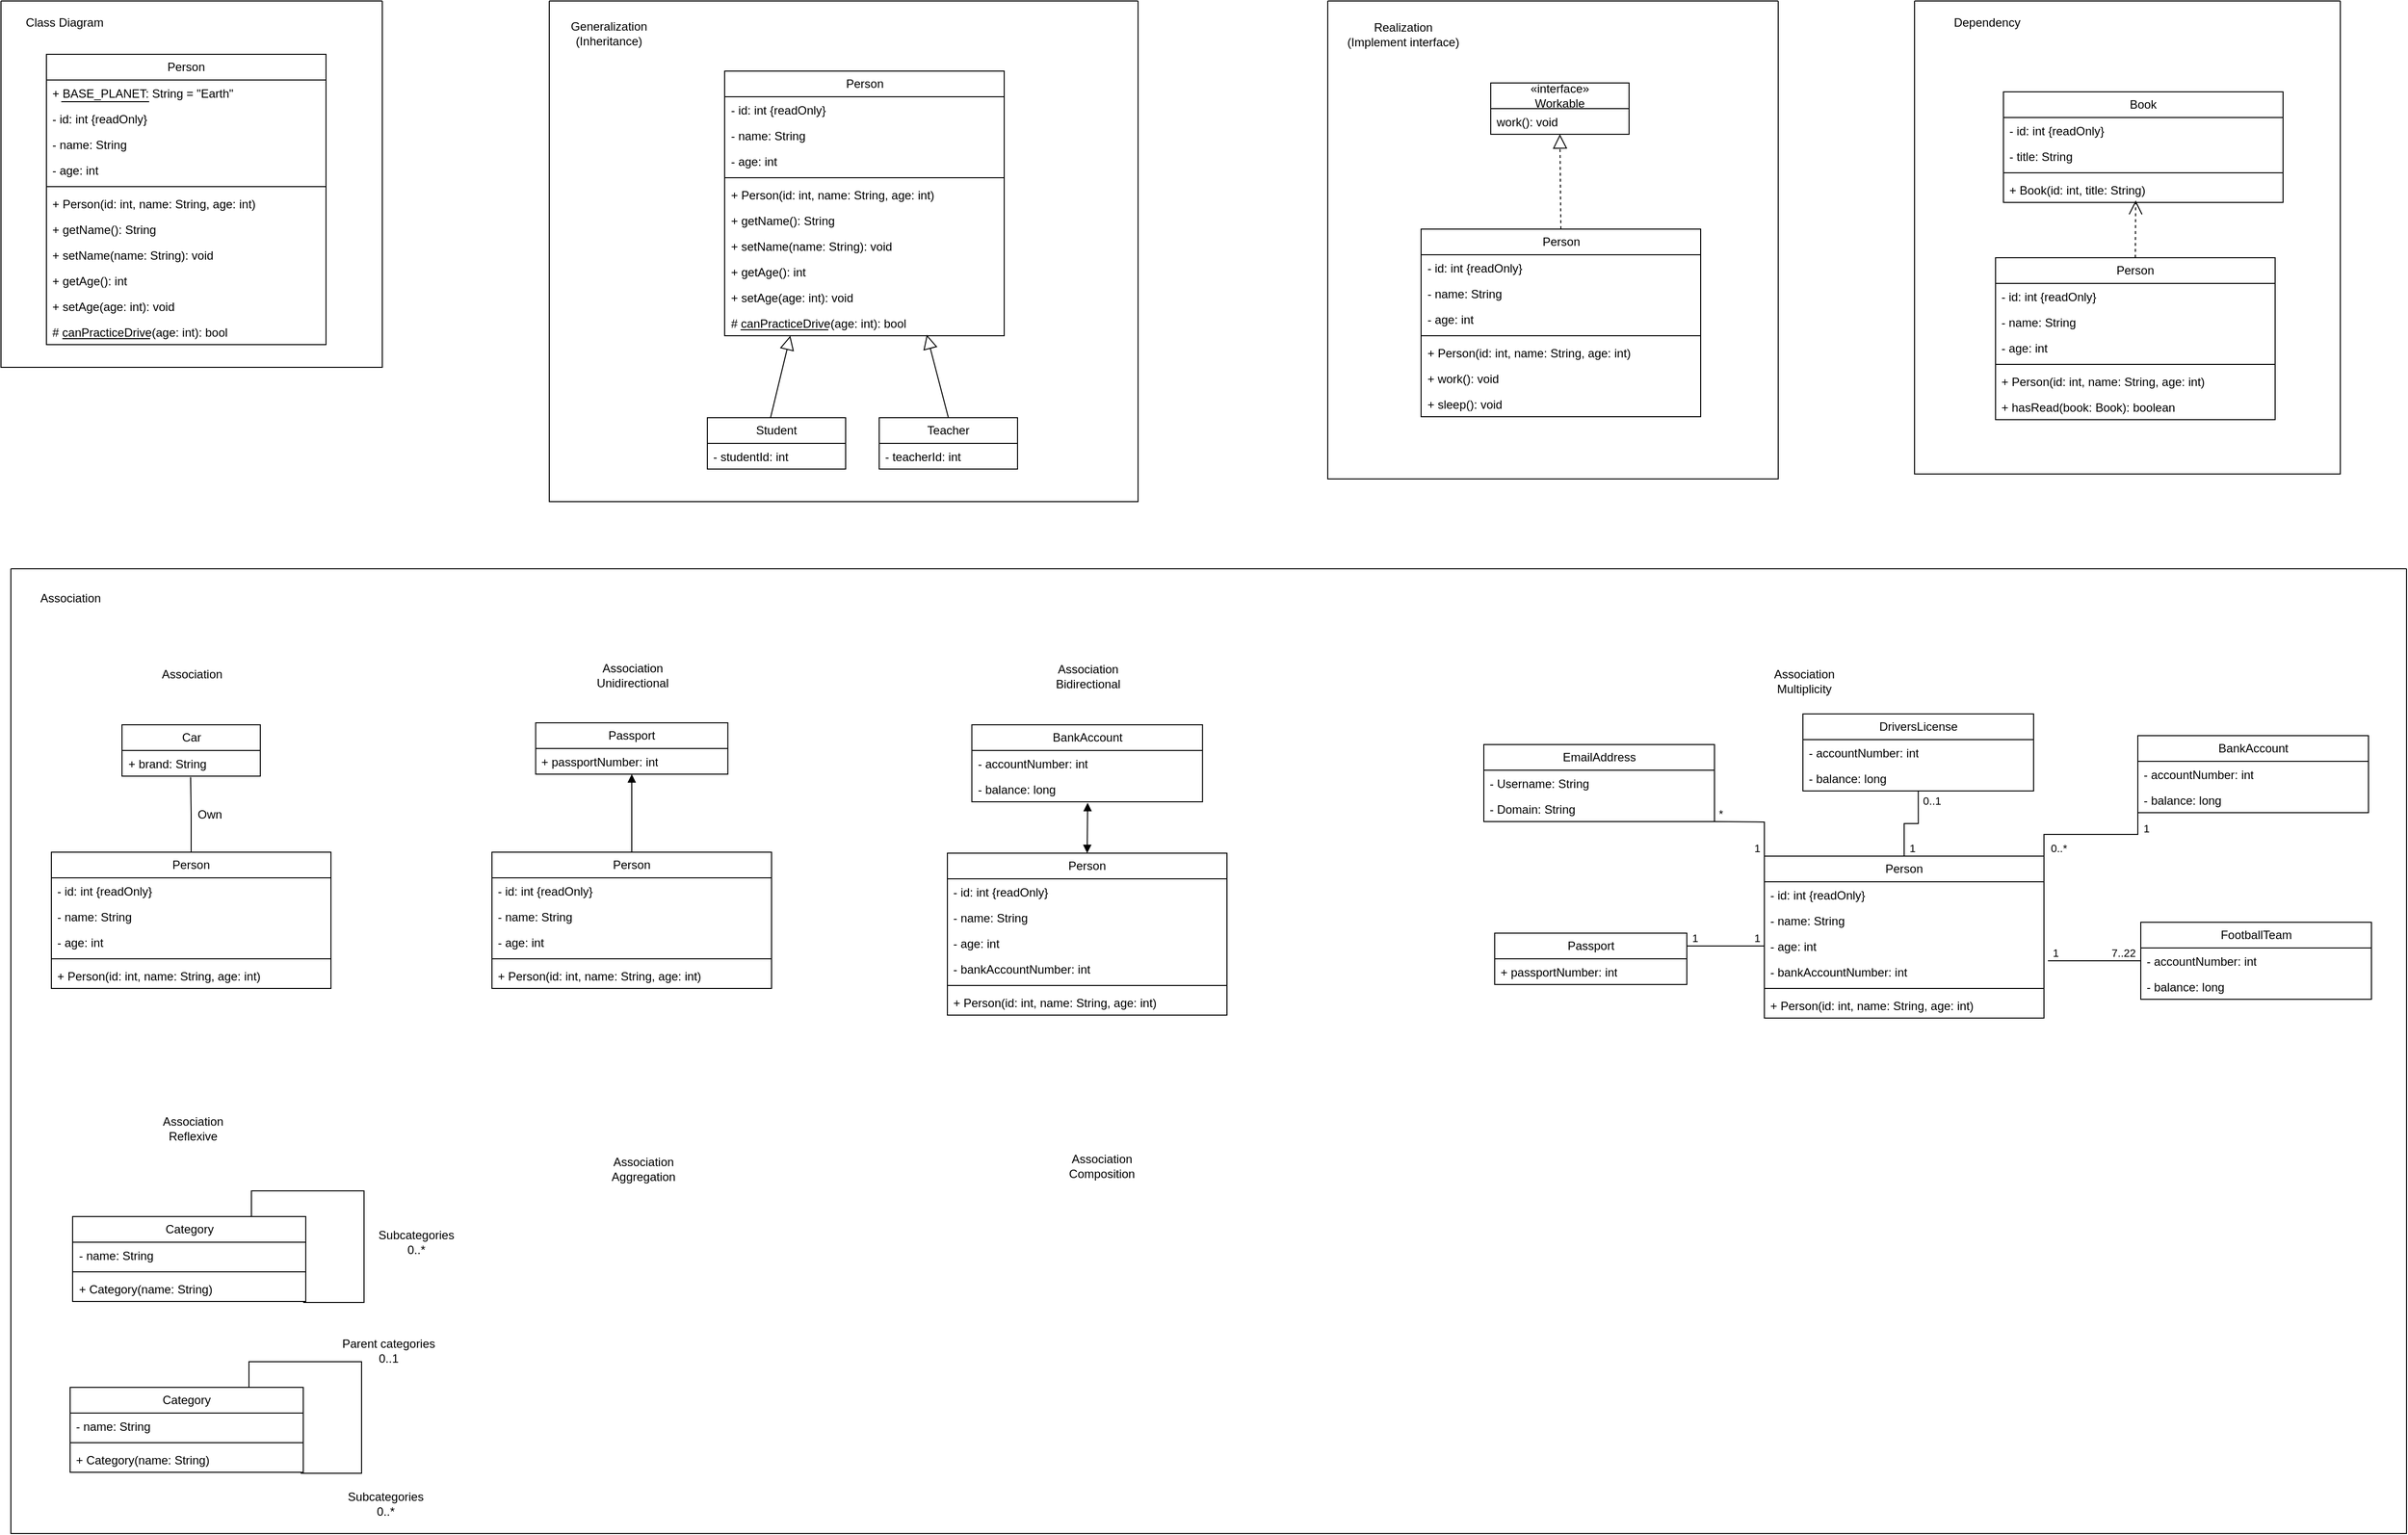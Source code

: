 <mxfile version="24.7.14">
  <diagram name="Page-1" id="etVlhiiT5bMe6d0pypbC">
    <mxGraphModel dx="2284" dy="759" grid="0" gridSize="10" guides="1" tooltips="1" connect="1" arrows="1" fold="1" page="1" pageScale="1" pageWidth="850" pageHeight="1100" background="none" math="0" shadow="0">
      <root>
        <mxCell id="0" />
        <mxCell id="1" parent="0" />
        <mxCell id="fOX6goUL02FyGiLr_u4U-35" value="Person" style="swimlane;fontStyle=0;childLayout=stackLayout;horizontal=1;startSize=26;fillColor=none;horizontalStack=0;resizeParent=1;resizeParentMax=0;resizeLast=0;collapsible=1;marginBottom=0;whiteSpace=wrap;html=1;" parent="1" vertex="1">
          <mxGeometry x="-768" y="102" width="283" height="294" as="geometry" />
        </mxCell>
        <mxCell id="fOX6goUL02FyGiLr_u4U-71" value="+ BASE_PLANET: String = &quot;Earth&quot;" style="text;strokeColor=none;fillColor=none;align=left;verticalAlign=top;spacingLeft=4;spacingRight=4;overflow=hidden;rotatable=0;points=[[0,0.5],[1,0.5]];portConstraint=eastwest;whiteSpace=wrap;html=1;" parent="fOX6goUL02FyGiLr_u4U-35" vertex="1">
          <mxGeometry y="26" width="283" height="26" as="geometry" />
        </mxCell>
        <mxCell id="fOX6goUL02FyGiLr_u4U-47" value="- id: int {readOnly}" style="text;strokeColor=none;fillColor=none;align=left;verticalAlign=top;spacingLeft=4;spacingRight=4;overflow=hidden;rotatable=0;points=[[0,0.5],[1,0.5]];portConstraint=eastwest;whiteSpace=wrap;html=1;" parent="fOX6goUL02FyGiLr_u4U-35" vertex="1">
          <mxGeometry y="52" width="283" height="26" as="geometry" />
        </mxCell>
        <mxCell id="fOX6goUL02FyGiLr_u4U-36" value="- name: String" style="text;strokeColor=none;fillColor=none;align=left;verticalAlign=top;spacingLeft=4;spacingRight=4;overflow=hidden;rotatable=0;points=[[0,0.5],[1,0.5]];portConstraint=eastwest;whiteSpace=wrap;html=1;" parent="fOX6goUL02FyGiLr_u4U-35" vertex="1">
          <mxGeometry y="78" width="283" height="26" as="geometry" />
        </mxCell>
        <mxCell id="fOX6goUL02FyGiLr_u4U-37" value="- age: int" style="text;strokeColor=none;fillColor=none;align=left;verticalAlign=top;spacingLeft=4;spacingRight=4;overflow=hidden;rotatable=0;points=[[0,0.5],[1,0.5]];portConstraint=eastwest;whiteSpace=wrap;html=1;" parent="fOX6goUL02FyGiLr_u4U-35" vertex="1">
          <mxGeometry y="104" width="283" height="26" as="geometry" />
        </mxCell>
        <mxCell id="fOX6goUL02FyGiLr_u4U-39" value="" style="line;strokeWidth=1;fillColor=none;align=left;verticalAlign=middle;spacingTop=-1;spacingLeft=3;spacingRight=3;rotatable=0;labelPosition=right;points=[];portConstraint=eastwest;strokeColor=inherit;" parent="fOX6goUL02FyGiLr_u4U-35" vertex="1">
          <mxGeometry y="130" width="283" height="8" as="geometry" />
        </mxCell>
        <mxCell id="fOX6goUL02FyGiLr_u4U-38" value="+ Person(id: int, name: String, age: int)" style="text;strokeColor=none;fillColor=none;align=left;verticalAlign=top;spacingLeft=4;spacingRight=4;overflow=hidden;rotatable=0;points=[[0,0.5],[1,0.5]];portConstraint=eastwest;whiteSpace=wrap;html=1;" parent="fOX6goUL02FyGiLr_u4U-35" vertex="1">
          <mxGeometry y="138" width="283" height="26" as="geometry" />
        </mxCell>
        <mxCell id="fOX6goUL02FyGiLr_u4U-40" value="&lt;div&gt;+ getName(): String&lt;br&gt;&lt;/div&gt;" style="text;strokeColor=none;fillColor=none;align=left;verticalAlign=top;spacingLeft=4;spacingRight=4;overflow=hidden;rotatable=0;points=[[0,0.5],[1,0.5]];portConstraint=eastwest;whiteSpace=wrap;html=1;" parent="fOX6goUL02FyGiLr_u4U-35" vertex="1">
          <mxGeometry y="164" width="283" height="26" as="geometry" />
        </mxCell>
        <mxCell id="fOX6goUL02FyGiLr_u4U-41" value="+ setName(name: String): void" style="text;strokeColor=none;fillColor=none;align=left;verticalAlign=top;spacingLeft=4;spacingRight=4;overflow=hidden;rotatable=0;points=[[0,0.5],[1,0.5]];portConstraint=eastwest;whiteSpace=wrap;html=1;" parent="fOX6goUL02FyGiLr_u4U-35" vertex="1">
          <mxGeometry y="190" width="283" height="26" as="geometry" />
        </mxCell>
        <mxCell id="fOX6goUL02FyGiLr_u4U-42" value="+ getAge(): int" style="text;strokeColor=none;fillColor=none;align=left;verticalAlign=top;spacingLeft=4;spacingRight=4;overflow=hidden;rotatable=0;points=[[0,0.5],[1,0.5]];portConstraint=eastwest;whiteSpace=wrap;html=1;" parent="fOX6goUL02FyGiLr_u4U-35" vertex="1">
          <mxGeometry y="216" width="283" height="26" as="geometry" />
        </mxCell>
        <mxCell id="fOX6goUL02FyGiLr_u4U-43" value="+ setAge(age: int): void" style="text;strokeColor=none;fillColor=none;align=left;verticalAlign=top;spacingLeft=4;spacingRight=4;overflow=hidden;rotatable=0;points=[[0,0.5],[1,0.5]];portConstraint=eastwest;whiteSpace=wrap;html=1;" parent="fOX6goUL02FyGiLr_u4U-35" vertex="1">
          <mxGeometry y="242" width="283" height="26" as="geometry" />
        </mxCell>
        <mxCell id="fOX6goUL02FyGiLr_u4U-44" value="# &lt;span&gt;canPracticeDrive&lt;/span&gt;(age: int): bool" style="text;strokeColor=none;fillColor=none;align=left;verticalAlign=top;spacingLeft=4;spacingRight=4;overflow=hidden;rotatable=0;points=[[0,0.5],[1,0.5]];portConstraint=eastwest;whiteSpace=wrap;html=1;fontStyle=0" parent="fOX6goUL02FyGiLr_u4U-35" vertex="1">
          <mxGeometry y="268" width="283" height="26" as="geometry" />
        </mxCell>
        <mxCell id="fOX6goUL02FyGiLr_u4U-45" value="" style="endArrow=none;html=1;rounded=0;exitX=0.057;exitY=0.769;exitDx=0;exitDy=0;exitPerimeter=0;" parent="fOX6goUL02FyGiLr_u4U-35" source="fOX6goUL02FyGiLr_u4U-44" edge="1">
          <mxGeometry width="50" height="50" relative="1" as="geometry">
            <mxPoint x="48" y="286" as="sourcePoint" />
            <mxPoint x="105" y="288" as="targetPoint" />
          </mxGeometry>
        </mxCell>
        <mxCell id="fOX6goUL02FyGiLr_u4U-48" value="" style="swimlane;startSize=0;" parent="1" vertex="1">
          <mxGeometry x="-814" y="48" width="386" height="371" as="geometry" />
        </mxCell>
        <mxCell id="fOX6goUL02FyGiLr_u4U-72" value="" style="endArrow=none;html=1;rounded=0;exitX=0.057;exitY=0.769;exitDx=0;exitDy=0;exitPerimeter=0;" parent="fOX6goUL02FyGiLr_u4U-48" edge="1">
          <mxGeometry width="50" height="50" relative="1" as="geometry">
            <mxPoint x="61" y="102" as="sourcePoint" />
            <mxPoint x="150" y="102" as="targetPoint" />
          </mxGeometry>
        </mxCell>
        <mxCell id="fOX6goUL02FyGiLr_u4U-46" value="Class Diagram" style="text;html=1;align=center;verticalAlign=middle;resizable=0;points=[];autosize=1;strokeColor=none;fillColor=none;" parent="fOX6goUL02FyGiLr_u4U-48" vertex="1">
          <mxGeometry x="15" y="9" width="97" height="26" as="geometry" />
        </mxCell>
        <mxCell id="fOX6goUL02FyGiLr_u4U-52" value="" style="endArrow=block;endFill=0;endSize=12;html=1;rounded=0;exitX=0.457;exitY=0;exitDx=0;exitDy=0;exitPerimeter=0;entryX=0.221;entryY=0.962;entryDx=0;entryDy=0;entryPerimeter=0;" parent="1" source="fOX6goUL02FyGiLr_u4U-18" edge="1">
          <mxGeometry width="160" relative="1" as="geometry">
            <mxPoint x="-131" y="424" as="sourcePoint" />
            <mxPoint x="-14.993" y="387.012" as="targetPoint" />
          </mxGeometry>
        </mxCell>
        <mxCell id="fOX6goUL02FyGiLr_u4U-55" value="" style="swimlane;startSize=0;" parent="1" vertex="1">
          <mxGeometry x="-259" y="48" width="596" height="507" as="geometry" />
        </mxCell>
        <mxCell id="fOX6goUL02FyGiLr_u4U-58" value="Person" style="swimlane;fontStyle=0;childLayout=stackLayout;horizontal=1;startSize=26;fillColor=none;horizontalStack=0;resizeParent=1;resizeParentMax=0;resizeLast=0;collapsible=1;marginBottom=0;whiteSpace=wrap;html=1;" parent="fOX6goUL02FyGiLr_u4U-55" vertex="1">
          <mxGeometry x="177.5" y="71" width="283" height="268" as="geometry" />
        </mxCell>
        <mxCell id="fOX6goUL02FyGiLr_u4U-59" value="- id: int {readOnly}" style="text;strokeColor=none;fillColor=none;align=left;verticalAlign=top;spacingLeft=4;spacingRight=4;overflow=hidden;rotatable=0;points=[[0,0.5],[1,0.5]];portConstraint=eastwest;whiteSpace=wrap;html=1;" parent="fOX6goUL02FyGiLr_u4U-58" vertex="1">
          <mxGeometry y="26" width="283" height="26" as="geometry" />
        </mxCell>
        <mxCell id="fOX6goUL02FyGiLr_u4U-60" value="- name: String" style="text;strokeColor=none;fillColor=none;align=left;verticalAlign=top;spacingLeft=4;spacingRight=4;overflow=hidden;rotatable=0;points=[[0,0.5],[1,0.5]];portConstraint=eastwest;whiteSpace=wrap;html=1;" parent="fOX6goUL02FyGiLr_u4U-58" vertex="1">
          <mxGeometry y="52" width="283" height="26" as="geometry" />
        </mxCell>
        <mxCell id="fOX6goUL02FyGiLr_u4U-61" value="- age: int" style="text;strokeColor=none;fillColor=none;align=left;verticalAlign=top;spacingLeft=4;spacingRight=4;overflow=hidden;rotatable=0;points=[[0,0.5],[1,0.5]];portConstraint=eastwest;whiteSpace=wrap;html=1;" parent="fOX6goUL02FyGiLr_u4U-58" vertex="1">
          <mxGeometry y="78" width="283" height="26" as="geometry" />
        </mxCell>
        <mxCell id="fOX6goUL02FyGiLr_u4U-62" value="" style="line;strokeWidth=1;fillColor=none;align=left;verticalAlign=middle;spacingTop=-1;spacingLeft=3;spacingRight=3;rotatable=0;labelPosition=right;points=[];portConstraint=eastwest;strokeColor=inherit;" parent="fOX6goUL02FyGiLr_u4U-58" vertex="1">
          <mxGeometry y="104" width="283" height="8" as="geometry" />
        </mxCell>
        <mxCell id="fOX6goUL02FyGiLr_u4U-63" value="+ Person(id: int, name: String, age: int)" style="text;strokeColor=none;fillColor=none;align=left;verticalAlign=top;spacingLeft=4;spacingRight=4;overflow=hidden;rotatable=0;points=[[0,0.5],[1,0.5]];portConstraint=eastwest;whiteSpace=wrap;html=1;" parent="fOX6goUL02FyGiLr_u4U-58" vertex="1">
          <mxGeometry y="112" width="283" height="26" as="geometry" />
        </mxCell>
        <mxCell id="fOX6goUL02FyGiLr_u4U-64" value="&lt;div&gt;+ getName(): String&lt;br&gt;&lt;/div&gt;" style="text;strokeColor=none;fillColor=none;align=left;verticalAlign=top;spacingLeft=4;spacingRight=4;overflow=hidden;rotatable=0;points=[[0,0.5],[1,0.5]];portConstraint=eastwest;whiteSpace=wrap;html=1;" parent="fOX6goUL02FyGiLr_u4U-58" vertex="1">
          <mxGeometry y="138" width="283" height="26" as="geometry" />
        </mxCell>
        <mxCell id="fOX6goUL02FyGiLr_u4U-65" value="+ setName(name: String): void" style="text;strokeColor=none;fillColor=none;align=left;verticalAlign=top;spacingLeft=4;spacingRight=4;overflow=hidden;rotatable=0;points=[[0,0.5],[1,0.5]];portConstraint=eastwest;whiteSpace=wrap;html=1;" parent="fOX6goUL02FyGiLr_u4U-58" vertex="1">
          <mxGeometry y="164" width="283" height="26" as="geometry" />
        </mxCell>
        <mxCell id="fOX6goUL02FyGiLr_u4U-66" value="+ getAge(): int" style="text;strokeColor=none;fillColor=none;align=left;verticalAlign=top;spacingLeft=4;spacingRight=4;overflow=hidden;rotatable=0;points=[[0,0.5],[1,0.5]];portConstraint=eastwest;whiteSpace=wrap;html=1;" parent="fOX6goUL02FyGiLr_u4U-58" vertex="1">
          <mxGeometry y="190" width="283" height="26" as="geometry" />
        </mxCell>
        <mxCell id="fOX6goUL02FyGiLr_u4U-67" value="+ setAge(age: int): void" style="text;strokeColor=none;fillColor=none;align=left;verticalAlign=top;spacingLeft=4;spacingRight=4;overflow=hidden;rotatable=0;points=[[0,0.5],[1,0.5]];portConstraint=eastwest;whiteSpace=wrap;html=1;" parent="fOX6goUL02FyGiLr_u4U-58" vertex="1">
          <mxGeometry y="216" width="283" height="26" as="geometry" />
        </mxCell>
        <mxCell id="fOX6goUL02FyGiLr_u4U-68" value="# &lt;span&gt;canPracticeDrive&lt;/span&gt;(age: int): bool" style="text;strokeColor=none;fillColor=none;align=left;verticalAlign=top;spacingLeft=4;spacingRight=4;overflow=hidden;rotatable=0;points=[[0,0.5],[1,0.5]];portConstraint=eastwest;whiteSpace=wrap;html=1;fontStyle=0" parent="fOX6goUL02FyGiLr_u4U-58" vertex="1">
          <mxGeometry y="242" width="283" height="26" as="geometry" />
        </mxCell>
        <mxCell id="fOX6goUL02FyGiLr_u4U-69" value="" style="endArrow=none;html=1;rounded=0;exitX=0.057;exitY=0.769;exitDx=0;exitDy=0;exitPerimeter=0;" parent="fOX6goUL02FyGiLr_u4U-58" source="fOX6goUL02FyGiLr_u4U-68" edge="1">
          <mxGeometry width="50" height="50" relative="1" as="geometry">
            <mxPoint x="48" y="286" as="sourcePoint" />
            <mxPoint x="105" y="262" as="targetPoint" />
          </mxGeometry>
        </mxCell>
        <mxCell id="fOX6goUL02FyGiLr_u4U-49" value="Generalization &lt;br&gt;&lt;div&gt;(Inheritance)&lt;/div&gt;" style="text;html=1;align=center;verticalAlign=middle;resizable=0;points=[];autosize=1;strokeColor=none;fillColor=none;" parent="fOX6goUL02FyGiLr_u4U-55" vertex="1">
          <mxGeometry x="12" y="12" width="95" height="41" as="geometry" />
        </mxCell>
        <mxCell id="fOX6goUL02FyGiLr_u4U-22" value="Teacher" style="swimlane;fontStyle=0;childLayout=stackLayout;horizontal=1;startSize=26;fillColor=none;horizontalStack=0;resizeParent=1;resizeParentMax=0;resizeLast=0;collapsible=1;marginBottom=0;whiteSpace=wrap;html=1;" parent="fOX6goUL02FyGiLr_u4U-55" vertex="1">
          <mxGeometry x="334" y="422" width="140" height="52" as="geometry" />
        </mxCell>
        <mxCell id="fOX6goUL02FyGiLr_u4U-57" value="- teacherId: int" style="text;strokeColor=none;fillColor=none;align=left;verticalAlign=top;spacingLeft=4;spacingRight=4;overflow=hidden;rotatable=0;points=[[0,0.5],[1,0.5]];portConstraint=eastwest;whiteSpace=wrap;html=1;" parent="fOX6goUL02FyGiLr_u4U-55" vertex="1">
          <mxGeometry x="334" y="448" width="140" height="26" as="geometry" />
        </mxCell>
        <mxCell id="fOX6goUL02FyGiLr_u4U-18" value="Student" style="swimlane;fontStyle=0;childLayout=stackLayout;horizontal=1;startSize=26;fillColor=none;horizontalStack=0;resizeParent=1;resizeParentMax=0;resizeLast=0;collapsible=1;marginBottom=0;whiteSpace=wrap;html=1;" parent="fOX6goUL02FyGiLr_u4U-55" vertex="1">
          <mxGeometry x="160" y="422" width="140" height="52" as="geometry" />
        </mxCell>
        <mxCell id="fOX6goUL02FyGiLr_u4U-70" value="- studentId: int" style="text;strokeColor=none;fillColor=none;align=left;verticalAlign=top;spacingLeft=4;spacingRight=4;overflow=hidden;rotatable=0;points=[[0,0.5],[1,0.5]];portConstraint=eastwest;whiteSpace=wrap;html=1;" parent="fOX6goUL02FyGiLr_u4U-18" vertex="1">
          <mxGeometry y="26" width="140" height="26" as="geometry" />
        </mxCell>
        <mxCell id="fOX6goUL02FyGiLr_u4U-53" value="" style="endArrow=block;endFill=0;endSize=12;html=1;rounded=0;exitX=0.5;exitY=0;exitDx=0;exitDy=0;entryX=0.723;entryY=0.962;entryDx=0;entryDy=0;entryPerimeter=0;" parent="fOX6goUL02FyGiLr_u4U-55" source="fOX6goUL02FyGiLr_u4U-22" target="fOX6goUL02FyGiLr_u4U-68" edge="1">
          <mxGeometry width="160" relative="1" as="geometry">
            <mxPoint x="144" y="433" as="sourcePoint" />
            <mxPoint x="320" y="338" as="targetPoint" />
          </mxGeometry>
        </mxCell>
        <mxCell id="fOX6goUL02FyGiLr_u4U-73" value="Person" style="swimlane;fontStyle=0;childLayout=stackLayout;horizontal=1;startSize=26;fillColor=none;horizontalStack=0;resizeParent=1;resizeParentMax=0;resizeLast=0;collapsible=1;marginBottom=0;whiteSpace=wrap;html=1;" parent="1" vertex="1">
          <mxGeometry x="623.5" y="279" width="283" height="190" as="geometry" />
        </mxCell>
        <mxCell id="fOX6goUL02FyGiLr_u4U-74" value="- id: int {readOnly}" style="text;strokeColor=none;fillColor=none;align=left;verticalAlign=top;spacingLeft=4;spacingRight=4;overflow=hidden;rotatable=0;points=[[0,0.5],[1,0.5]];portConstraint=eastwest;whiteSpace=wrap;html=1;" parent="fOX6goUL02FyGiLr_u4U-73" vertex="1">
          <mxGeometry y="26" width="283" height="26" as="geometry" />
        </mxCell>
        <mxCell id="fOX6goUL02FyGiLr_u4U-75" value="- name: String" style="text;strokeColor=none;fillColor=none;align=left;verticalAlign=top;spacingLeft=4;spacingRight=4;overflow=hidden;rotatable=0;points=[[0,0.5],[1,0.5]];portConstraint=eastwest;whiteSpace=wrap;html=1;" parent="fOX6goUL02FyGiLr_u4U-73" vertex="1">
          <mxGeometry y="52" width="283" height="26" as="geometry" />
        </mxCell>
        <mxCell id="fOX6goUL02FyGiLr_u4U-76" value="- age: int" style="text;strokeColor=none;fillColor=none;align=left;verticalAlign=top;spacingLeft=4;spacingRight=4;overflow=hidden;rotatable=0;points=[[0,0.5],[1,0.5]];portConstraint=eastwest;whiteSpace=wrap;html=1;" parent="fOX6goUL02FyGiLr_u4U-73" vertex="1">
          <mxGeometry y="78" width="283" height="26" as="geometry" />
        </mxCell>
        <mxCell id="fOX6goUL02FyGiLr_u4U-77" value="" style="line;strokeWidth=1;fillColor=none;align=left;verticalAlign=middle;spacingTop=-1;spacingLeft=3;spacingRight=3;rotatable=0;labelPosition=right;points=[];portConstraint=eastwest;strokeColor=inherit;" parent="fOX6goUL02FyGiLr_u4U-73" vertex="1">
          <mxGeometry y="104" width="283" height="8" as="geometry" />
        </mxCell>
        <mxCell id="fOX6goUL02FyGiLr_u4U-78" value="+ Person(id: int, name: String, age: int)" style="text;strokeColor=none;fillColor=none;align=left;verticalAlign=top;spacingLeft=4;spacingRight=4;overflow=hidden;rotatable=0;points=[[0,0.5],[1,0.5]];portConstraint=eastwest;whiteSpace=wrap;html=1;" parent="fOX6goUL02FyGiLr_u4U-73" vertex="1">
          <mxGeometry y="112" width="283" height="26" as="geometry" />
        </mxCell>
        <mxCell id="fOX6goUL02FyGiLr_u4U-89" value="+ work(): void" style="text;strokeColor=none;fillColor=none;align=left;verticalAlign=top;spacingLeft=4;spacingRight=4;overflow=hidden;rotatable=0;points=[[0,0.5],[1,0.5]];portConstraint=eastwest;whiteSpace=wrap;html=1;" parent="fOX6goUL02FyGiLr_u4U-73" vertex="1">
          <mxGeometry y="138" width="283" height="26" as="geometry" />
        </mxCell>
        <mxCell id="fOX6goUL02FyGiLr_u4U-90" value="+ sleep(): void" style="text;strokeColor=none;fillColor=none;align=left;verticalAlign=top;spacingLeft=4;spacingRight=4;overflow=hidden;rotatable=0;points=[[0,0.5],[1,0.5]];portConstraint=eastwest;whiteSpace=wrap;html=1;" parent="fOX6goUL02FyGiLr_u4U-73" vertex="1">
          <mxGeometry y="164" width="283" height="26" as="geometry" />
        </mxCell>
        <mxCell id="fOX6goUL02FyGiLr_u4U-110" value="" style="swimlane;startSize=0;" parent="1" vertex="1">
          <mxGeometry x="529" y="48" width="456" height="484" as="geometry" />
        </mxCell>
        <mxCell id="fOX6goUL02FyGiLr_u4U-85" value="&lt;div&gt;«interface»&lt;br&gt;&lt;/div&gt;&lt;div&gt;Workable&lt;/div&gt;" style="swimlane;fontStyle=0;childLayout=stackLayout;horizontal=1;startSize=26;fillColor=none;horizontalStack=0;resizeParent=1;resizeParentMax=0;resizeLast=0;collapsible=1;marginBottom=0;whiteSpace=wrap;html=1;" parent="fOX6goUL02FyGiLr_u4U-110" vertex="1">
          <mxGeometry x="165" y="83" width="140" height="52" as="geometry" />
        </mxCell>
        <mxCell id="fOX6goUL02FyGiLr_u4U-86" value="work(): void" style="text;strokeColor=none;fillColor=none;align=left;verticalAlign=top;spacingLeft=4;spacingRight=4;overflow=hidden;rotatable=0;points=[[0,0.5],[1,0.5]];portConstraint=eastwest;whiteSpace=wrap;html=1;" parent="fOX6goUL02FyGiLr_u4U-85" vertex="1">
          <mxGeometry y="26" width="140" height="26" as="geometry" />
        </mxCell>
        <mxCell id="fOX6goUL02FyGiLr_u4U-112" value="&lt;div&gt;Realization&lt;/div&gt;(Implement interface)" style="text;html=1;align=center;verticalAlign=middle;resizable=0;points=[];autosize=1;strokeColor=none;fillColor=none;" parent="fOX6goUL02FyGiLr_u4U-110" vertex="1">
          <mxGeometry x="10" y="13" width="131" height="41" as="geometry" />
        </mxCell>
        <mxCell id="fOX6goUL02FyGiLr_u4U-111" value="" style="endArrow=block;dashed=1;endFill=0;endSize=12;html=1;rounded=0;exitX=0.5;exitY=0;exitDx=0;exitDy=0;entryX=0.5;entryY=1;entryDx=0;entryDy=0;" parent="1" source="fOX6goUL02FyGiLr_u4U-73" target="fOX6goUL02FyGiLr_u4U-85" edge="1">
          <mxGeometry width="160" relative="1" as="geometry">
            <mxPoint x="793" y="240" as="sourcePoint" />
            <mxPoint x="953" y="240" as="targetPoint" />
          </mxGeometry>
        </mxCell>
        <mxCell id="fOX6goUL02FyGiLr_u4U-113" value="Person" style="swimlane;fontStyle=0;childLayout=stackLayout;horizontal=1;startSize=26;fillColor=none;horizontalStack=0;resizeParent=1;resizeParentMax=0;resizeLast=0;collapsible=1;marginBottom=0;whiteSpace=wrap;html=1;" parent="1" vertex="1">
          <mxGeometry x="1205" y="308" width="283" height="164" as="geometry" />
        </mxCell>
        <mxCell id="fOX6goUL02FyGiLr_u4U-114" value="- id: int {readOnly}" style="text;strokeColor=none;fillColor=none;align=left;verticalAlign=top;spacingLeft=4;spacingRight=4;overflow=hidden;rotatable=0;points=[[0,0.5],[1,0.5]];portConstraint=eastwest;whiteSpace=wrap;html=1;" parent="fOX6goUL02FyGiLr_u4U-113" vertex="1">
          <mxGeometry y="26" width="283" height="26" as="geometry" />
        </mxCell>
        <mxCell id="fOX6goUL02FyGiLr_u4U-115" value="- name: String" style="text;strokeColor=none;fillColor=none;align=left;verticalAlign=top;spacingLeft=4;spacingRight=4;overflow=hidden;rotatable=0;points=[[0,0.5],[1,0.5]];portConstraint=eastwest;whiteSpace=wrap;html=1;" parent="fOX6goUL02FyGiLr_u4U-113" vertex="1">
          <mxGeometry y="52" width="283" height="26" as="geometry" />
        </mxCell>
        <mxCell id="fOX6goUL02FyGiLr_u4U-116" value="- age: int" style="text;strokeColor=none;fillColor=none;align=left;verticalAlign=top;spacingLeft=4;spacingRight=4;overflow=hidden;rotatable=0;points=[[0,0.5],[1,0.5]];portConstraint=eastwest;whiteSpace=wrap;html=1;" parent="fOX6goUL02FyGiLr_u4U-113" vertex="1">
          <mxGeometry y="78" width="283" height="26" as="geometry" />
        </mxCell>
        <mxCell id="fOX6goUL02FyGiLr_u4U-117" value="" style="line;strokeWidth=1;fillColor=none;align=left;verticalAlign=middle;spacingTop=-1;spacingLeft=3;spacingRight=3;rotatable=0;labelPosition=right;points=[];portConstraint=eastwest;strokeColor=inherit;" parent="fOX6goUL02FyGiLr_u4U-113" vertex="1">
          <mxGeometry y="104" width="283" height="8" as="geometry" />
        </mxCell>
        <mxCell id="fOX6goUL02FyGiLr_u4U-118" value="+ Person(id: int, name: String, age: int)" style="text;strokeColor=none;fillColor=none;align=left;verticalAlign=top;spacingLeft=4;spacingRight=4;overflow=hidden;rotatable=0;points=[[0,0.5],[1,0.5]];portConstraint=eastwest;whiteSpace=wrap;html=1;" parent="fOX6goUL02FyGiLr_u4U-113" vertex="1">
          <mxGeometry y="112" width="283" height="26" as="geometry" />
        </mxCell>
        <mxCell id="fOX6goUL02FyGiLr_u4U-119" value="+ hasRead(book: Book): boolean" style="text;strokeColor=none;fillColor=none;align=left;verticalAlign=top;spacingLeft=4;spacingRight=4;overflow=hidden;rotatable=0;points=[[0,0.5],[1,0.5]];portConstraint=eastwest;whiteSpace=wrap;html=1;" parent="fOX6goUL02FyGiLr_u4U-113" vertex="1">
          <mxGeometry y="138" width="283" height="26" as="geometry" />
        </mxCell>
        <mxCell id="fOX6goUL02FyGiLr_u4U-121" value="Book" style="swimlane;fontStyle=0;childLayout=stackLayout;horizontal=1;startSize=26;fillColor=none;horizontalStack=0;resizeParent=1;resizeParentMax=0;resizeLast=0;collapsible=1;marginBottom=0;whiteSpace=wrap;html=1;" parent="1" vertex="1">
          <mxGeometry x="1213" y="140" width="283" height="112" as="geometry" />
        </mxCell>
        <mxCell id="fOX6goUL02FyGiLr_u4U-122" value="- id: int {readOnly}" style="text;strokeColor=none;fillColor=none;align=left;verticalAlign=top;spacingLeft=4;spacingRight=4;overflow=hidden;rotatable=0;points=[[0,0.5],[1,0.5]];portConstraint=eastwest;whiteSpace=wrap;html=1;" parent="fOX6goUL02FyGiLr_u4U-121" vertex="1">
          <mxGeometry y="26" width="283" height="26" as="geometry" />
        </mxCell>
        <mxCell id="fOX6goUL02FyGiLr_u4U-123" value="- title: String" style="text;strokeColor=none;fillColor=none;align=left;verticalAlign=top;spacingLeft=4;spacingRight=4;overflow=hidden;rotatable=0;points=[[0,0.5],[1,0.5]];portConstraint=eastwest;whiteSpace=wrap;html=1;" parent="fOX6goUL02FyGiLr_u4U-121" vertex="1">
          <mxGeometry y="52" width="283" height="26" as="geometry" />
        </mxCell>
        <mxCell id="fOX6goUL02FyGiLr_u4U-125" value="" style="line;strokeWidth=1;fillColor=none;align=left;verticalAlign=middle;spacingTop=-1;spacingLeft=3;spacingRight=3;rotatable=0;labelPosition=right;points=[];portConstraint=eastwest;strokeColor=inherit;" parent="fOX6goUL02FyGiLr_u4U-121" vertex="1">
          <mxGeometry y="78" width="283" height="8" as="geometry" />
        </mxCell>
        <mxCell id="fOX6goUL02FyGiLr_u4U-126" value="+ Book(id: int, title: String)" style="text;strokeColor=none;fillColor=none;align=left;verticalAlign=top;spacingLeft=4;spacingRight=4;overflow=hidden;rotatable=0;points=[[0,0.5],[1,0.5]];portConstraint=eastwest;whiteSpace=wrap;html=1;" parent="fOX6goUL02FyGiLr_u4U-121" vertex="1">
          <mxGeometry y="86" width="283" height="26" as="geometry" />
        </mxCell>
        <mxCell id="fOX6goUL02FyGiLr_u4U-128" value="" style="endArrow=open;endSize=12;dashed=1;html=1;rounded=0;exitX=0.5;exitY=0;exitDx=0;exitDy=0;entryX=0.473;entryY=0.923;entryDx=0;entryDy=0;entryPerimeter=0;" parent="1" source="fOX6goUL02FyGiLr_u4U-113" target="fOX6goUL02FyGiLr_u4U-126" edge="1">
          <mxGeometry width="160" relative="1" as="geometry">
            <mxPoint x="1527" y="295" as="sourcePoint" />
            <mxPoint x="1424" y="282" as="targetPoint" />
          </mxGeometry>
        </mxCell>
        <mxCell id="fOX6goUL02FyGiLr_u4U-133" value="" style="swimlane;startSize=0;" parent="1" vertex="1">
          <mxGeometry x="1123" y="48" width="431" height="479" as="geometry" />
        </mxCell>
        <mxCell id="fOX6goUL02FyGiLr_u4U-134" value="Dependency" style="text;html=1;align=center;verticalAlign=middle;resizable=0;points=[];autosize=1;strokeColor=none;fillColor=none;" parent="fOX6goUL02FyGiLr_u4U-133" vertex="1">
          <mxGeometry x="30" y="9" width="85" height="26" as="geometry" />
        </mxCell>
        <mxCell id="fOX6goUL02FyGiLr_u4U-135" value="Person" style="swimlane;fontStyle=0;childLayout=stackLayout;horizontal=1;startSize=26;fillColor=none;horizontalStack=0;resizeParent=1;resizeParentMax=0;resizeLast=0;collapsible=1;marginBottom=0;whiteSpace=wrap;html=1;" parent="1" vertex="1">
          <mxGeometry x="-763" y="910" width="283" height="138" as="geometry" />
        </mxCell>
        <mxCell id="fOX6goUL02FyGiLr_u4U-136" value="- id: int {readOnly}" style="text;strokeColor=none;fillColor=none;align=left;verticalAlign=top;spacingLeft=4;spacingRight=4;overflow=hidden;rotatable=0;points=[[0,0.5],[1,0.5]];portConstraint=eastwest;whiteSpace=wrap;html=1;" parent="fOX6goUL02FyGiLr_u4U-135" vertex="1">
          <mxGeometry y="26" width="283" height="26" as="geometry" />
        </mxCell>
        <mxCell id="fOX6goUL02FyGiLr_u4U-137" value="- name: String" style="text;strokeColor=none;fillColor=none;align=left;verticalAlign=top;spacingLeft=4;spacingRight=4;overflow=hidden;rotatable=0;points=[[0,0.5],[1,0.5]];portConstraint=eastwest;whiteSpace=wrap;html=1;" parent="fOX6goUL02FyGiLr_u4U-135" vertex="1">
          <mxGeometry y="52" width="283" height="26" as="geometry" />
        </mxCell>
        <mxCell id="fOX6goUL02FyGiLr_u4U-138" value="- age: int" style="text;strokeColor=none;fillColor=none;align=left;verticalAlign=top;spacingLeft=4;spacingRight=4;overflow=hidden;rotatable=0;points=[[0,0.5],[1,0.5]];portConstraint=eastwest;whiteSpace=wrap;html=1;" parent="fOX6goUL02FyGiLr_u4U-135" vertex="1">
          <mxGeometry y="78" width="283" height="26" as="geometry" />
        </mxCell>
        <mxCell id="fOX6goUL02FyGiLr_u4U-139" value="" style="line;strokeWidth=1;fillColor=none;align=left;verticalAlign=middle;spacingTop=-1;spacingLeft=3;spacingRight=3;rotatable=0;labelPosition=right;points=[];portConstraint=eastwest;strokeColor=inherit;" parent="fOX6goUL02FyGiLr_u4U-135" vertex="1">
          <mxGeometry y="104" width="283" height="8" as="geometry" />
        </mxCell>
        <mxCell id="fOX6goUL02FyGiLr_u4U-140" value="+ Person(id: int, name: String, age: int)" style="text;strokeColor=none;fillColor=none;align=left;verticalAlign=top;spacingLeft=4;spacingRight=4;overflow=hidden;rotatable=0;points=[[0,0.5],[1,0.5]];portConstraint=eastwest;whiteSpace=wrap;html=1;" parent="fOX6goUL02FyGiLr_u4U-135" vertex="1">
          <mxGeometry y="112" width="283" height="26" as="geometry" />
        </mxCell>
        <mxCell id="fOX6goUL02FyGiLr_u4U-142" value="Car" style="swimlane;fontStyle=0;childLayout=stackLayout;horizontal=1;startSize=26;fillColor=none;horizontalStack=0;resizeParent=1;resizeParentMax=0;resizeLast=0;collapsible=1;marginBottom=0;whiteSpace=wrap;html=1;" parent="1" vertex="1">
          <mxGeometry x="-691.5" y="781" width="140" height="52" as="geometry" />
        </mxCell>
        <mxCell id="fOX6goUL02FyGiLr_u4U-143" value="+ brand: String" style="text;strokeColor=none;fillColor=none;align=left;verticalAlign=top;spacingLeft=4;spacingRight=4;overflow=hidden;rotatable=0;points=[[0,0.5],[1,0.5]];portConstraint=eastwest;whiteSpace=wrap;html=1;" parent="fOX6goUL02FyGiLr_u4U-142" vertex="1">
          <mxGeometry y="26" width="140" height="26" as="geometry" />
        </mxCell>
        <mxCell id="fOX6goUL02FyGiLr_u4U-146" value="" style="endArrow=none;html=1;edgeStyle=orthogonalEdgeStyle;rounded=0;exitX=0.5;exitY=0;exitDx=0;exitDy=0;entryX=0.496;entryY=1.038;entryDx=0;entryDy=0;entryPerimeter=0;" parent="1" source="fOX6goUL02FyGiLr_u4U-135" target="fOX6goUL02FyGiLr_u4U-143" edge="1">
          <mxGeometry relative="1" as="geometry">
            <mxPoint x="-667" y="883" as="sourcePoint" />
            <mxPoint x="-507" y="883" as="targetPoint" />
          </mxGeometry>
        </mxCell>
        <mxCell id="fOX6goUL02FyGiLr_u4U-149" value="&lt;div&gt;Own&lt;/div&gt;" style="text;html=1;align=center;verticalAlign=middle;resizable=0;points=[];autosize=1;strokeColor=none;fillColor=none;" parent="1" vertex="1">
          <mxGeometry x="-625" y="859" width="43" height="26" as="geometry" />
        </mxCell>
        <mxCell id="fOX6goUL02FyGiLr_u4U-150" value="Association" style="text;html=1;align=center;verticalAlign=middle;resizable=0;points=[];autosize=1;strokeColor=none;fillColor=none;" parent="1" vertex="1">
          <mxGeometry x="-661" y="717" width="79" height="26" as="geometry" />
        </mxCell>
        <mxCell id="fOX6goUL02FyGiLr_u4U-151" value="&lt;div&gt;Association&lt;/div&gt;&lt;div&gt;Unidirectional&lt;br&gt;&lt;/div&gt;" style="text;html=1;align=center;verticalAlign=middle;resizable=0;points=[];autosize=1;strokeColor=none;fillColor=none;" parent="1" vertex="1">
          <mxGeometry x="-221" y="710" width="91" height="41" as="geometry" />
        </mxCell>
        <mxCell id="fOX6goUL02FyGiLr_u4U-152" value="Person" style="swimlane;fontStyle=0;childLayout=stackLayout;horizontal=1;startSize=26;fillColor=none;horizontalStack=0;resizeParent=1;resizeParentMax=0;resizeLast=0;collapsible=1;marginBottom=0;whiteSpace=wrap;html=1;" parent="1" vertex="1">
          <mxGeometry x="-317" y="910" width="283" height="138" as="geometry" />
        </mxCell>
        <mxCell id="fOX6goUL02FyGiLr_u4U-153" value="- id: int {readOnly}" style="text;strokeColor=none;fillColor=none;align=left;verticalAlign=top;spacingLeft=4;spacingRight=4;overflow=hidden;rotatable=0;points=[[0,0.5],[1,0.5]];portConstraint=eastwest;whiteSpace=wrap;html=1;" parent="fOX6goUL02FyGiLr_u4U-152" vertex="1">
          <mxGeometry y="26" width="283" height="26" as="geometry" />
        </mxCell>
        <mxCell id="fOX6goUL02FyGiLr_u4U-154" value="- name: String" style="text;strokeColor=none;fillColor=none;align=left;verticalAlign=top;spacingLeft=4;spacingRight=4;overflow=hidden;rotatable=0;points=[[0,0.5],[1,0.5]];portConstraint=eastwest;whiteSpace=wrap;html=1;" parent="fOX6goUL02FyGiLr_u4U-152" vertex="1">
          <mxGeometry y="52" width="283" height="26" as="geometry" />
        </mxCell>
        <mxCell id="fOX6goUL02FyGiLr_u4U-155" value="- age: int" style="text;strokeColor=none;fillColor=none;align=left;verticalAlign=top;spacingLeft=4;spacingRight=4;overflow=hidden;rotatable=0;points=[[0,0.5],[1,0.5]];portConstraint=eastwest;whiteSpace=wrap;html=1;" parent="fOX6goUL02FyGiLr_u4U-152" vertex="1">
          <mxGeometry y="78" width="283" height="26" as="geometry" />
        </mxCell>
        <mxCell id="fOX6goUL02FyGiLr_u4U-156" value="" style="line;strokeWidth=1;fillColor=none;align=left;verticalAlign=middle;spacingTop=-1;spacingLeft=3;spacingRight=3;rotatable=0;labelPosition=right;points=[];portConstraint=eastwest;strokeColor=inherit;" parent="fOX6goUL02FyGiLr_u4U-152" vertex="1">
          <mxGeometry y="104" width="283" height="8" as="geometry" />
        </mxCell>
        <mxCell id="fOX6goUL02FyGiLr_u4U-157" value="+ Person(id: int, name: String, age: int)" style="text;strokeColor=none;fillColor=none;align=left;verticalAlign=top;spacingLeft=4;spacingRight=4;overflow=hidden;rotatable=0;points=[[0,0.5],[1,0.5]];portConstraint=eastwest;whiteSpace=wrap;html=1;" parent="fOX6goUL02FyGiLr_u4U-152" vertex="1">
          <mxGeometry y="112" width="283" height="26" as="geometry" />
        </mxCell>
        <mxCell id="fOX6goUL02FyGiLr_u4U-158" value="Passport" style="swimlane;fontStyle=0;childLayout=stackLayout;horizontal=1;startSize=26;fillColor=none;horizontalStack=0;resizeParent=1;resizeParentMax=0;resizeLast=0;collapsible=1;marginBottom=0;whiteSpace=wrap;html=1;" parent="1" vertex="1">
          <mxGeometry x="-272.75" y="779" width="194.5" height="52" as="geometry" />
        </mxCell>
        <mxCell id="fOX6goUL02FyGiLr_u4U-159" value="+&amp;nbsp;passportNumber: int" style="text;strokeColor=none;fillColor=none;align=left;verticalAlign=top;spacingLeft=4;spacingRight=4;overflow=hidden;rotatable=0;points=[[0,0.5],[1,0.5]];portConstraint=eastwest;whiteSpace=wrap;html=1;" parent="fOX6goUL02FyGiLr_u4U-158" vertex="1">
          <mxGeometry y="26" width="194.5" height="26" as="geometry" />
        </mxCell>
        <mxCell id="fOX6goUL02FyGiLr_u4U-162" value="" style="endArrow=block;endFill=1;html=1;edgeStyle=orthogonalEdgeStyle;align=left;verticalAlign=top;rounded=0;entryX=0.5;entryY=1;entryDx=0;entryDy=0;exitX=0.5;exitY=0;exitDx=0;exitDy=0;" parent="1" source="fOX6goUL02FyGiLr_u4U-152" target="fOX6goUL02FyGiLr_u4U-158" edge="1">
          <mxGeometry x="-1" relative="1" as="geometry">
            <mxPoint x="-233" y="888" as="sourcePoint" />
            <mxPoint x="-73" y="888" as="targetPoint" />
          </mxGeometry>
        </mxCell>
        <mxCell id="fOX6goUL02FyGiLr_u4U-164" value="&lt;div&gt;Association&lt;/div&gt;&lt;div&gt;Bidirectional&lt;br&gt;&lt;/div&gt;" style="text;html=1;align=center;verticalAlign=middle;resizable=0;points=[];autosize=1;strokeColor=none;fillColor=none;" parent="1" vertex="1">
          <mxGeometry x="244" y="711" width="83" height="41" as="geometry" />
        </mxCell>
        <mxCell id="fOX6goUL02FyGiLr_u4U-165" value="Person" style="swimlane;fontStyle=0;childLayout=stackLayout;horizontal=1;startSize=26;fillColor=none;horizontalStack=0;resizeParent=1;resizeParentMax=0;resizeLast=0;collapsible=1;marginBottom=0;whiteSpace=wrap;html=1;" parent="1" vertex="1">
          <mxGeometry x="144" y="911" width="283" height="164" as="geometry" />
        </mxCell>
        <mxCell id="fOX6goUL02FyGiLr_u4U-166" value="- id: int {readOnly}" style="text;strokeColor=none;fillColor=none;align=left;verticalAlign=top;spacingLeft=4;spacingRight=4;overflow=hidden;rotatable=0;points=[[0,0.5],[1,0.5]];portConstraint=eastwest;whiteSpace=wrap;html=1;" parent="fOX6goUL02FyGiLr_u4U-165" vertex="1">
          <mxGeometry y="26" width="283" height="26" as="geometry" />
        </mxCell>
        <mxCell id="fOX6goUL02FyGiLr_u4U-167" value="- name: String" style="text;strokeColor=none;fillColor=none;align=left;verticalAlign=top;spacingLeft=4;spacingRight=4;overflow=hidden;rotatable=0;points=[[0,0.5],[1,0.5]];portConstraint=eastwest;whiteSpace=wrap;html=1;" parent="fOX6goUL02FyGiLr_u4U-165" vertex="1">
          <mxGeometry y="52" width="283" height="26" as="geometry" />
        </mxCell>
        <mxCell id="fOX6goUL02FyGiLr_u4U-168" value="- age: int" style="text;strokeColor=none;fillColor=none;align=left;verticalAlign=top;spacingLeft=4;spacingRight=4;overflow=hidden;rotatable=0;points=[[0,0.5],[1,0.5]];portConstraint=eastwest;whiteSpace=wrap;html=1;" parent="fOX6goUL02FyGiLr_u4U-165" vertex="1">
          <mxGeometry y="78" width="283" height="26" as="geometry" />
        </mxCell>
        <mxCell id="fOX6goUL02FyGiLr_u4U-175" value="- bankAccountNumber: int" style="text;strokeColor=none;fillColor=none;align=left;verticalAlign=top;spacingLeft=4;spacingRight=4;overflow=hidden;rotatable=0;points=[[0,0.5],[1,0.5]];portConstraint=eastwest;whiteSpace=wrap;html=1;" parent="fOX6goUL02FyGiLr_u4U-165" vertex="1">
          <mxGeometry y="104" width="283" height="26" as="geometry" />
        </mxCell>
        <mxCell id="fOX6goUL02FyGiLr_u4U-169" value="" style="line;strokeWidth=1;fillColor=none;align=left;verticalAlign=middle;spacingTop=-1;spacingLeft=3;spacingRight=3;rotatable=0;labelPosition=right;points=[];portConstraint=eastwest;strokeColor=inherit;" parent="fOX6goUL02FyGiLr_u4U-165" vertex="1">
          <mxGeometry y="130" width="283" height="8" as="geometry" />
        </mxCell>
        <mxCell id="fOX6goUL02FyGiLr_u4U-170" value="+ Person(id: int, name: String, age: int)" style="text;strokeColor=none;fillColor=none;align=left;verticalAlign=top;spacingLeft=4;spacingRight=4;overflow=hidden;rotatable=0;points=[[0,0.5],[1,0.5]];portConstraint=eastwest;whiteSpace=wrap;html=1;" parent="fOX6goUL02FyGiLr_u4U-165" vertex="1">
          <mxGeometry y="138" width="283" height="26" as="geometry" />
        </mxCell>
        <mxCell id="fOX6goUL02FyGiLr_u4U-171" value="BankAccount" style="swimlane;fontStyle=0;childLayout=stackLayout;horizontal=1;startSize=26;fillColor=none;horizontalStack=0;resizeParent=1;resizeParentMax=0;resizeLast=0;collapsible=1;marginBottom=0;whiteSpace=wrap;html=1;" parent="1" vertex="1">
          <mxGeometry x="168.75" y="781" width="233.5" height="78" as="geometry" />
        </mxCell>
        <mxCell id="fOX6goUL02FyGiLr_u4U-172" value="- accountNumber: int" style="text;strokeColor=none;fillColor=none;align=left;verticalAlign=top;spacingLeft=4;spacingRight=4;overflow=hidden;rotatable=0;points=[[0,0.5],[1,0.5]];portConstraint=eastwest;whiteSpace=wrap;html=1;" parent="fOX6goUL02FyGiLr_u4U-171" vertex="1">
          <mxGeometry y="26" width="233.5" height="26" as="geometry" />
        </mxCell>
        <mxCell id="fOX6goUL02FyGiLr_u4U-176" value="- balance: long" style="text;strokeColor=none;fillColor=none;align=left;verticalAlign=top;spacingLeft=4;spacingRight=4;overflow=hidden;rotatable=0;points=[[0,0.5],[1,0.5]];portConstraint=eastwest;whiteSpace=wrap;html=1;" parent="fOX6goUL02FyGiLr_u4U-171" vertex="1">
          <mxGeometry y="52" width="233.5" height="26" as="geometry" />
        </mxCell>
        <mxCell id="fOX6goUL02FyGiLr_u4U-177" value="" style="endArrow=block;startArrow=block;endFill=1;startFill=1;html=1;rounded=0;exitX=0.502;exitY=1.038;exitDx=0;exitDy=0;exitPerimeter=0;entryX=0.5;entryY=0;entryDx=0;entryDy=0;" parent="1" source="fOX6goUL02FyGiLr_u4U-176" target="fOX6goUL02FyGiLr_u4U-165" edge="1">
          <mxGeometry width="160" relative="1" as="geometry">
            <mxPoint x="287" y="881" as="sourcePoint" />
            <mxPoint x="447" y="881" as="targetPoint" />
          </mxGeometry>
        </mxCell>
        <mxCell id="fOX6goUL02FyGiLr_u4U-178" value="&lt;div&gt;Association&lt;/div&gt;&lt;div&gt;Multiplicity&lt;br&gt;&lt;/div&gt;" style="text;html=1;align=center;verticalAlign=middle;resizable=0;points=[];autosize=1;strokeColor=none;fillColor=none;" parent="1" vertex="1">
          <mxGeometry x="971" y="716" width="79" height="41" as="geometry" />
        </mxCell>
        <mxCell id="fOX6goUL02FyGiLr_u4U-179" value="Person" style="swimlane;fontStyle=0;childLayout=stackLayout;horizontal=1;startSize=26;fillColor=none;horizontalStack=0;resizeParent=1;resizeParentMax=0;resizeLast=0;collapsible=1;marginBottom=0;whiteSpace=wrap;html=1;" parent="1" vertex="1">
          <mxGeometry x="971" y="914" width="283" height="164" as="geometry" />
        </mxCell>
        <mxCell id="fOX6goUL02FyGiLr_u4U-180" value="- id: int {readOnly}" style="text;strokeColor=none;fillColor=none;align=left;verticalAlign=top;spacingLeft=4;spacingRight=4;overflow=hidden;rotatable=0;points=[[0,0.5],[1,0.5]];portConstraint=eastwest;whiteSpace=wrap;html=1;" parent="fOX6goUL02FyGiLr_u4U-179" vertex="1">
          <mxGeometry y="26" width="283" height="26" as="geometry" />
        </mxCell>
        <mxCell id="fOX6goUL02FyGiLr_u4U-181" value="- name: String" style="text;strokeColor=none;fillColor=none;align=left;verticalAlign=top;spacingLeft=4;spacingRight=4;overflow=hidden;rotatable=0;points=[[0,0.5],[1,0.5]];portConstraint=eastwest;whiteSpace=wrap;html=1;" parent="fOX6goUL02FyGiLr_u4U-179" vertex="1">
          <mxGeometry y="52" width="283" height="26" as="geometry" />
        </mxCell>
        <mxCell id="fOX6goUL02FyGiLr_u4U-182" value="- age: int" style="text;strokeColor=none;fillColor=none;align=left;verticalAlign=top;spacingLeft=4;spacingRight=4;overflow=hidden;rotatable=0;points=[[0,0.5],[1,0.5]];portConstraint=eastwest;whiteSpace=wrap;html=1;" parent="fOX6goUL02FyGiLr_u4U-179" vertex="1">
          <mxGeometry y="78" width="283" height="26" as="geometry" />
        </mxCell>
        <mxCell id="fOX6goUL02FyGiLr_u4U-183" value="- bankAccountNumber: int" style="text;strokeColor=none;fillColor=none;align=left;verticalAlign=top;spacingLeft=4;spacingRight=4;overflow=hidden;rotatable=0;points=[[0,0.5],[1,0.5]];portConstraint=eastwest;whiteSpace=wrap;html=1;" parent="fOX6goUL02FyGiLr_u4U-179" vertex="1">
          <mxGeometry y="104" width="283" height="26" as="geometry" />
        </mxCell>
        <mxCell id="fOX6goUL02FyGiLr_u4U-184" value="" style="line;strokeWidth=1;fillColor=none;align=left;verticalAlign=middle;spacingTop=-1;spacingLeft=3;spacingRight=3;rotatable=0;labelPosition=right;points=[];portConstraint=eastwest;strokeColor=inherit;" parent="fOX6goUL02FyGiLr_u4U-179" vertex="1">
          <mxGeometry y="130" width="283" height="8" as="geometry" />
        </mxCell>
        <mxCell id="fOX6goUL02FyGiLr_u4U-185" value="+ Person(id: int, name: String, age: int)" style="text;strokeColor=none;fillColor=none;align=left;verticalAlign=top;spacingLeft=4;spacingRight=4;overflow=hidden;rotatable=0;points=[[0,0.5],[1,0.5]];portConstraint=eastwest;whiteSpace=wrap;html=1;" parent="fOX6goUL02FyGiLr_u4U-179" vertex="1">
          <mxGeometry y="138" width="283" height="26" as="geometry" />
        </mxCell>
        <mxCell id="fOX6goUL02FyGiLr_u4U-186" value="DriversLicense" style="swimlane;fontStyle=0;childLayout=stackLayout;horizontal=1;startSize=26;fillColor=none;horizontalStack=0;resizeParent=1;resizeParentMax=0;resizeLast=0;collapsible=1;marginBottom=0;whiteSpace=wrap;html=1;" parent="1" vertex="1">
          <mxGeometry x="1010" y="770" width="233.5" height="78" as="geometry" />
        </mxCell>
        <mxCell id="fOX6goUL02FyGiLr_u4U-187" value="- accountNumber: int" style="text;strokeColor=none;fillColor=none;align=left;verticalAlign=top;spacingLeft=4;spacingRight=4;overflow=hidden;rotatable=0;points=[[0,0.5],[1,0.5]];portConstraint=eastwest;whiteSpace=wrap;html=1;" parent="fOX6goUL02FyGiLr_u4U-186" vertex="1">
          <mxGeometry y="26" width="233.5" height="26" as="geometry" />
        </mxCell>
        <mxCell id="fOX6goUL02FyGiLr_u4U-188" value="- balance: long" style="text;strokeColor=none;fillColor=none;align=left;verticalAlign=top;spacingLeft=4;spacingRight=4;overflow=hidden;rotatable=0;points=[[0,0.5],[1,0.5]];portConstraint=eastwest;whiteSpace=wrap;html=1;" parent="fOX6goUL02FyGiLr_u4U-186" vertex="1">
          <mxGeometry y="52" width="233.5" height="26" as="geometry" />
        </mxCell>
        <mxCell id="fOX6goUL02FyGiLr_u4U-190" value="Passport" style="swimlane;fontStyle=0;childLayout=stackLayout;horizontal=1;startSize=26;fillColor=none;horizontalStack=0;resizeParent=1;resizeParentMax=0;resizeLast=0;collapsible=1;marginBottom=0;whiteSpace=wrap;html=1;" parent="1" vertex="1">
          <mxGeometry x="698" y="992" width="194.5" height="52" as="geometry" />
        </mxCell>
        <mxCell id="fOX6goUL02FyGiLr_u4U-191" value="+&amp;nbsp;passportNumber: int" style="text;strokeColor=none;fillColor=none;align=left;verticalAlign=top;spacingLeft=4;spacingRight=4;overflow=hidden;rotatable=0;points=[[0,0.5],[1,0.5]];portConstraint=eastwest;whiteSpace=wrap;html=1;" parent="fOX6goUL02FyGiLr_u4U-190" vertex="1">
          <mxGeometry y="26" width="194.5" height="26" as="geometry" />
        </mxCell>
        <mxCell id="fOX6goUL02FyGiLr_u4U-195" value="" style="endArrow=none;html=1;edgeStyle=orthogonalEdgeStyle;rounded=0;entryX=0;entryY=0.5;entryDx=0;entryDy=0;exitX=1;exitY=0.25;exitDx=0;exitDy=0;" parent="1" source="fOX6goUL02FyGiLr_u4U-190" target="fOX6goUL02FyGiLr_u4U-182" edge="1">
          <mxGeometry relative="1" as="geometry">
            <mxPoint x="885" y="1012" as="sourcePoint" />
            <mxPoint x="1022" y="998" as="targetPoint" />
          </mxGeometry>
        </mxCell>
        <mxCell id="fOX6goUL02FyGiLr_u4U-196" value="&amp;nbsp;1" style="edgeLabel;resizable=0;html=1;align=left;verticalAlign=bottom;" parent="fOX6goUL02FyGiLr_u4U-195" connectable="0" vertex="1">
          <mxGeometry x="-1" relative="1" as="geometry" />
        </mxCell>
        <mxCell id="fOX6goUL02FyGiLr_u4U-197" value="1" style="edgeLabel;resizable=0;html=1;align=right;verticalAlign=bottom;" parent="fOX6goUL02FyGiLr_u4U-195" connectable="0" vertex="1">
          <mxGeometry x="1" relative="1" as="geometry">
            <mxPoint x="-4" as="offset" />
          </mxGeometry>
        </mxCell>
        <mxCell id="fOX6goUL02FyGiLr_u4U-198" value="EmailAddress" style="swimlane;fontStyle=0;childLayout=stackLayout;horizontal=1;startSize=26;fillColor=none;horizontalStack=0;resizeParent=1;resizeParentMax=0;resizeLast=0;collapsible=1;marginBottom=0;whiteSpace=wrap;html=1;" parent="1" vertex="1">
          <mxGeometry x="687" y="801" width="233.5" height="78" as="geometry" />
        </mxCell>
        <mxCell id="fOX6goUL02FyGiLr_u4U-199" value="- Username: String" style="text;strokeColor=none;fillColor=none;align=left;verticalAlign=top;spacingLeft=4;spacingRight=4;overflow=hidden;rotatable=0;points=[[0,0.5],[1,0.5]];portConstraint=eastwest;whiteSpace=wrap;html=1;" parent="fOX6goUL02FyGiLr_u4U-198" vertex="1">
          <mxGeometry y="26" width="233.5" height="26" as="geometry" />
        </mxCell>
        <mxCell id="fOX6goUL02FyGiLr_u4U-200" value="- Domain: String" style="text;strokeColor=none;fillColor=none;align=left;verticalAlign=top;spacingLeft=4;spacingRight=4;overflow=hidden;rotatable=0;points=[[0,0.5],[1,0.5]];portConstraint=eastwest;whiteSpace=wrap;html=1;" parent="fOX6goUL02FyGiLr_u4U-198" vertex="1">
          <mxGeometry y="52" width="233.5" height="26" as="geometry" />
        </mxCell>
        <mxCell id="fOX6goUL02FyGiLr_u4U-201" value="" style="endArrow=none;html=1;edgeStyle=orthogonalEdgeStyle;rounded=0;entryX=0;entryY=0;entryDx=0;entryDy=0;exitX=1;exitY=0.25;exitDx=0;exitDy=0;" parent="1" target="fOX6goUL02FyGiLr_u4U-179" edge="1">
          <mxGeometry relative="1" as="geometry">
            <mxPoint x="917.75" y="879" as="sourcePoint" />
            <mxPoint x="995.75" y="879" as="targetPoint" />
          </mxGeometry>
        </mxCell>
        <mxCell id="fOX6goUL02FyGiLr_u4U-202" value="*" style="edgeLabel;resizable=0;html=1;align=left;verticalAlign=bottom;" parent="fOX6goUL02FyGiLr_u4U-201" connectable="0" vertex="1">
          <mxGeometry x="-1" relative="1" as="geometry">
            <mxPoint x="5" as="offset" />
          </mxGeometry>
        </mxCell>
        <mxCell id="fOX6goUL02FyGiLr_u4U-203" value="1" style="edgeLabel;resizable=0;html=1;align=right;verticalAlign=bottom;" parent="fOX6goUL02FyGiLr_u4U-201" connectable="0" vertex="1">
          <mxGeometry x="1" relative="1" as="geometry">
            <mxPoint x="-4" as="offset" />
          </mxGeometry>
        </mxCell>
        <mxCell id="fOX6goUL02FyGiLr_u4U-204" value="" style="endArrow=none;html=1;edgeStyle=orthogonalEdgeStyle;rounded=0;entryX=0.5;entryY=1;entryDx=0;entryDy=0;exitX=0.5;exitY=0;exitDx=0;exitDy=0;" parent="1" source="fOX6goUL02FyGiLr_u4U-179" target="fOX6goUL02FyGiLr_u4U-186" edge="1">
          <mxGeometry relative="1" as="geometry">
            <mxPoint x="1101" y="885" as="sourcePoint" />
            <mxPoint x="1179" y="885" as="targetPoint" />
          </mxGeometry>
        </mxCell>
        <mxCell id="fOX6goUL02FyGiLr_u4U-205" value="&amp;nbsp;1" style="edgeLabel;resizable=0;html=1;align=left;verticalAlign=bottom;" parent="fOX6goUL02FyGiLr_u4U-204" connectable="0" vertex="1">
          <mxGeometry x="-1" relative="1" as="geometry" />
        </mxCell>
        <mxCell id="fOX6goUL02FyGiLr_u4U-206" value="0..1" style="edgeLabel;resizable=0;html=1;align=right;verticalAlign=bottom;" parent="fOX6goUL02FyGiLr_u4U-204" connectable="0" vertex="1">
          <mxGeometry x="1" relative="1" as="geometry">
            <mxPoint x="24" y="19" as="offset" />
          </mxGeometry>
        </mxCell>
        <mxCell id="fOX6goUL02FyGiLr_u4U-216" value="BankAccount" style="swimlane;fontStyle=0;childLayout=stackLayout;horizontal=1;startSize=26;fillColor=none;horizontalStack=0;resizeParent=1;resizeParentMax=0;resizeLast=0;collapsible=1;marginBottom=0;whiteSpace=wrap;html=1;" parent="1" vertex="1">
          <mxGeometry x="1349" y="792" width="233.5" height="78" as="geometry" />
        </mxCell>
        <mxCell id="fOX6goUL02FyGiLr_u4U-217" value="- accountNumber: int" style="text;strokeColor=none;fillColor=none;align=left;verticalAlign=top;spacingLeft=4;spacingRight=4;overflow=hidden;rotatable=0;points=[[0,0.5],[1,0.5]];portConstraint=eastwest;whiteSpace=wrap;html=1;" parent="fOX6goUL02FyGiLr_u4U-216" vertex="1">
          <mxGeometry y="26" width="233.5" height="26" as="geometry" />
        </mxCell>
        <mxCell id="fOX6goUL02FyGiLr_u4U-218" value="- balance: long" style="text;strokeColor=none;fillColor=none;align=left;verticalAlign=top;spacingLeft=4;spacingRight=4;overflow=hidden;rotatable=0;points=[[0,0.5],[1,0.5]];portConstraint=eastwest;whiteSpace=wrap;html=1;" parent="fOX6goUL02FyGiLr_u4U-216" vertex="1">
          <mxGeometry y="52" width="233.5" height="26" as="geometry" />
        </mxCell>
        <mxCell id="fOX6goUL02FyGiLr_u4U-219" value="" style="endArrow=none;html=1;edgeStyle=orthogonalEdgeStyle;rounded=0;entryX=0;entryY=1;entryDx=0;entryDy=0;exitX=1;exitY=0;exitDx=0;exitDy=0;" parent="1" source="fOX6goUL02FyGiLr_u4U-179" target="fOX6goUL02FyGiLr_u4U-216" edge="1">
          <mxGeometry relative="1" as="geometry">
            <mxPoint x="1305" y="922" as="sourcePoint" />
            <mxPoint x="1358.25" y="957" as="targetPoint" />
          </mxGeometry>
        </mxCell>
        <mxCell id="fOX6goUL02FyGiLr_u4U-220" value="0..*" style="edgeLabel;resizable=0;html=1;align=left;verticalAlign=bottom;" parent="fOX6goUL02FyGiLr_u4U-219" connectable="0" vertex="1">
          <mxGeometry x="-1" relative="1" as="geometry">
            <mxPoint x="5" as="offset" />
          </mxGeometry>
        </mxCell>
        <mxCell id="fOX6goUL02FyGiLr_u4U-221" value="1" style="edgeLabel;resizable=0;html=1;align=right;verticalAlign=bottom;" parent="fOX6goUL02FyGiLr_u4U-219" connectable="0" vertex="1">
          <mxGeometry x="1" relative="1" as="geometry">
            <mxPoint x="12" y="24" as="offset" />
          </mxGeometry>
        </mxCell>
        <mxCell id="fOX6goUL02FyGiLr_u4U-223" value="FootballTeam" style="swimlane;fontStyle=0;childLayout=stackLayout;horizontal=1;startSize=26;fillColor=none;horizontalStack=0;resizeParent=1;resizeParentMax=0;resizeLast=0;collapsible=1;marginBottom=0;whiteSpace=wrap;html=1;" parent="1" vertex="1">
          <mxGeometry x="1352" y="981" width="233.5" height="78" as="geometry" />
        </mxCell>
        <mxCell id="fOX6goUL02FyGiLr_u4U-224" value="- accountNumber: int" style="text;strokeColor=none;fillColor=none;align=left;verticalAlign=top;spacingLeft=4;spacingRight=4;overflow=hidden;rotatable=0;points=[[0,0.5],[1,0.5]];portConstraint=eastwest;whiteSpace=wrap;html=1;" parent="fOX6goUL02FyGiLr_u4U-223" vertex="1">
          <mxGeometry y="26" width="233.5" height="26" as="geometry" />
        </mxCell>
        <mxCell id="fOX6goUL02FyGiLr_u4U-225" value="- balance: long" style="text;strokeColor=none;fillColor=none;align=left;verticalAlign=top;spacingLeft=4;spacingRight=4;overflow=hidden;rotatable=0;points=[[0,0.5],[1,0.5]];portConstraint=eastwest;whiteSpace=wrap;html=1;" parent="fOX6goUL02FyGiLr_u4U-223" vertex="1">
          <mxGeometry y="52" width="233.5" height="26" as="geometry" />
        </mxCell>
        <mxCell id="fOX6goUL02FyGiLr_u4U-226" value="" style="endArrow=none;html=1;edgeStyle=orthogonalEdgeStyle;rounded=0;entryX=0;entryY=0.5;entryDx=0;entryDy=0;exitX=1.014;exitY=0.077;exitDx=0;exitDy=0;exitPerimeter=0;" parent="1" source="fOX6goUL02FyGiLr_u4U-183" target="fOX6goUL02FyGiLr_u4U-224" edge="1">
          <mxGeometry relative="1" as="geometry">
            <mxPoint x="1275" y="1017.5" as="sourcePoint" />
            <mxPoint x="1353" y="1017.5" as="targetPoint" />
          </mxGeometry>
        </mxCell>
        <mxCell id="fOX6goUL02FyGiLr_u4U-227" value="&amp;nbsp;1" style="edgeLabel;resizable=0;html=1;align=left;verticalAlign=bottom;" parent="fOX6goUL02FyGiLr_u4U-226" connectable="0" vertex="1">
          <mxGeometry x="-1" relative="1" as="geometry" />
        </mxCell>
        <mxCell id="fOX6goUL02FyGiLr_u4U-228" value="7..22" style="edgeLabel;resizable=0;html=1;align=right;verticalAlign=bottom;" parent="fOX6goUL02FyGiLr_u4U-226" connectable="0" vertex="1">
          <mxGeometry x="1" relative="1" as="geometry">
            <mxPoint x="-4" as="offset" />
          </mxGeometry>
        </mxCell>
        <mxCell id="4WEVrMsifgTihzXS3Ytm-1" value="" style="swimlane;startSize=0;" vertex="1" parent="1">
          <mxGeometry x="-804" y="623" width="2425" height="977" as="geometry" />
        </mxCell>
        <mxCell id="4WEVrMsifgTihzXS3Ytm-2" value="Association" style="text;html=1;align=center;verticalAlign=middle;resizable=0;points=[];autosize=1;strokeColor=none;fillColor=none;" vertex="1" parent="4WEVrMsifgTihzXS3Ytm-1">
          <mxGeometry x="20" y="17" width="79" height="26" as="geometry" />
        </mxCell>
        <mxCell id="4WEVrMsifgTihzXS3Ytm-3" value="&lt;div&gt;Association&lt;/div&gt;&lt;div&gt;Reflexive&lt;br&gt;&lt;/div&gt;" style="text;html=1;align=center;verticalAlign=middle;resizable=0;points=[];autosize=1;strokeColor=none;fillColor=none;" vertex="1" parent="4WEVrMsifgTihzXS3Ytm-1">
          <mxGeometry x="144" y="546" width="79" height="41" as="geometry" />
        </mxCell>
        <mxCell id="4WEVrMsifgTihzXS3Ytm-4" value="&lt;div&gt;Association&lt;/div&gt;&lt;div&gt;Composition&lt;br&gt;&lt;/div&gt;" style="text;html=1;align=center;verticalAlign=middle;resizable=0;points=[];autosize=1;strokeColor=none;fillColor=none;" vertex="1" parent="4WEVrMsifgTihzXS3Ytm-1">
          <mxGeometry x="1061" y="584" width="85" height="41" as="geometry" />
        </mxCell>
        <mxCell id="4WEVrMsifgTihzXS3Ytm-5" value="&lt;div&gt;Association&lt;/div&gt;&lt;div&gt;Aggregation&lt;br&gt;&lt;/div&gt;" style="text;html=1;align=center;verticalAlign=middle;resizable=0;points=[];autosize=1;strokeColor=none;fillColor=none;" vertex="1" parent="4WEVrMsifgTihzXS3Ytm-1">
          <mxGeometry x="598" y="587" width="83" height="41" as="geometry" />
        </mxCell>
        <mxCell id="4WEVrMsifgTihzXS3Ytm-6" value="Category" style="swimlane;fontStyle=0;childLayout=stackLayout;horizontal=1;startSize=26;fillColor=none;horizontalStack=0;resizeParent=1;resizeParentMax=0;resizeLast=0;collapsible=1;marginBottom=0;whiteSpace=wrap;html=1;" vertex="1" parent="4WEVrMsifgTihzXS3Ytm-1">
          <mxGeometry x="62.5" y="656" width="236" height="86" as="geometry" />
        </mxCell>
        <mxCell id="4WEVrMsifgTihzXS3Ytm-8" value="- name: String" style="text;strokeColor=none;fillColor=none;align=left;verticalAlign=top;spacingLeft=4;spacingRight=4;overflow=hidden;rotatable=0;points=[[0,0.5],[1,0.5]];portConstraint=eastwest;whiteSpace=wrap;html=1;" vertex="1" parent="4WEVrMsifgTihzXS3Ytm-6">
          <mxGeometry y="26" width="236" height="26" as="geometry" />
        </mxCell>
        <mxCell id="4WEVrMsifgTihzXS3Ytm-10" value="" style="line;strokeWidth=1;fillColor=none;align=left;verticalAlign=middle;spacingTop=-1;spacingLeft=3;spacingRight=3;rotatable=0;labelPosition=right;points=[];portConstraint=eastwest;strokeColor=inherit;" vertex="1" parent="4WEVrMsifgTihzXS3Ytm-6">
          <mxGeometry y="52" width="236" height="8" as="geometry" />
        </mxCell>
        <mxCell id="4WEVrMsifgTihzXS3Ytm-11" value="+ Category(name: String)" style="text;strokeColor=none;fillColor=none;align=left;verticalAlign=top;spacingLeft=4;spacingRight=4;overflow=hidden;rotatable=0;points=[[0,0.5],[1,0.5]];portConstraint=eastwest;whiteSpace=wrap;html=1;" vertex="1" parent="4WEVrMsifgTihzXS3Ytm-6">
          <mxGeometry y="60" width="236" height="26" as="geometry" />
        </mxCell>
        <mxCell id="4WEVrMsifgTihzXS3Ytm-13" value="" style="endArrow=none;html=1;edgeStyle=orthogonalEdgeStyle;rounded=0;exitX=1;exitY=0;exitDx=0;exitDy=0;entryX=0.989;entryY=1.038;entryDx=0;entryDy=0;entryPerimeter=0;" edge="1" parent="4WEVrMsifgTihzXS3Ytm-6" source="4WEVrMsifgTihzXS3Ytm-6" target="4WEVrMsifgTihzXS3Ytm-11">
          <mxGeometry relative="1" as="geometry">
            <mxPoint x="297.5" y="43" as="sourcePoint" />
            <mxPoint x="457.5" y="43" as="targetPoint" />
            <Array as="points">
              <mxPoint x="181" />
              <mxPoint x="181" y="-26" />
              <mxPoint x="295" y="-26" />
              <mxPoint x="295" y="87" />
            </Array>
          </mxGeometry>
        </mxCell>
        <mxCell id="4WEVrMsifgTihzXS3Ytm-16" value="&lt;div&gt;Subcategories&lt;br&gt;&lt;/div&gt;&lt;div&gt;0..*&lt;/div&gt;" style="text;html=1;align=center;verticalAlign=middle;resizable=0;points=[];autosize=1;strokeColor=none;fillColor=none;" vertex="1" parent="4WEVrMsifgTihzXS3Ytm-1">
          <mxGeometry x="362" y="661" width="95" height="41" as="geometry" />
        </mxCell>
        <mxCell id="4WEVrMsifgTihzXS3Ytm-24" value="&lt;div&gt;Parent categories&lt;br&gt;&lt;/div&gt;&lt;div&gt;0..1&lt;/div&gt;" style="text;html=1;align=center;verticalAlign=middle;resizable=0;points=[];autosize=1;strokeColor=none;fillColor=none;" vertex="1" parent="4WEVrMsifgTihzXS3Ytm-1">
          <mxGeometry x="326" y="771" width="112" height="41" as="geometry" />
        </mxCell>
        <mxCell id="4WEVrMsifgTihzXS3Ytm-23" value="&lt;div&gt;Subcategories&lt;br&gt;&lt;/div&gt;&lt;div&gt;0..*&lt;/div&gt;" style="text;html=1;align=center;verticalAlign=middle;resizable=0;points=[];autosize=1;strokeColor=none;fillColor=none;" vertex="1" parent="4WEVrMsifgTihzXS3Ytm-1">
          <mxGeometry x="331" y="926" width="95" height="41" as="geometry" />
        </mxCell>
        <mxCell id="4WEVrMsifgTihzXS3Ytm-18" value="Category" style="swimlane;fontStyle=0;childLayout=stackLayout;horizontal=1;startSize=26;fillColor=none;horizontalStack=0;resizeParent=1;resizeParentMax=0;resizeLast=0;collapsible=1;marginBottom=0;whiteSpace=wrap;html=1;" vertex="1" parent="1">
          <mxGeometry x="-744" y="1452" width="236" height="86" as="geometry" />
        </mxCell>
        <mxCell id="4WEVrMsifgTihzXS3Ytm-19" value="- name: String" style="text;strokeColor=none;fillColor=none;align=left;verticalAlign=top;spacingLeft=4;spacingRight=4;overflow=hidden;rotatable=0;points=[[0,0.5],[1,0.5]];portConstraint=eastwest;whiteSpace=wrap;html=1;" vertex="1" parent="4WEVrMsifgTihzXS3Ytm-18">
          <mxGeometry y="26" width="236" height="26" as="geometry" />
        </mxCell>
        <mxCell id="4WEVrMsifgTihzXS3Ytm-20" value="" style="line;strokeWidth=1;fillColor=none;align=left;verticalAlign=middle;spacingTop=-1;spacingLeft=3;spacingRight=3;rotatable=0;labelPosition=right;points=[];portConstraint=eastwest;strokeColor=inherit;" vertex="1" parent="4WEVrMsifgTihzXS3Ytm-18">
          <mxGeometry y="52" width="236" height="8" as="geometry" />
        </mxCell>
        <mxCell id="4WEVrMsifgTihzXS3Ytm-21" value="+ Category(name: String)" style="text;strokeColor=none;fillColor=none;align=left;verticalAlign=top;spacingLeft=4;spacingRight=4;overflow=hidden;rotatable=0;points=[[0,0.5],[1,0.5]];portConstraint=eastwest;whiteSpace=wrap;html=1;" vertex="1" parent="4WEVrMsifgTihzXS3Ytm-18">
          <mxGeometry y="60" width="236" height="26" as="geometry" />
        </mxCell>
        <mxCell id="4WEVrMsifgTihzXS3Ytm-22" value="" style="endArrow=none;html=1;edgeStyle=orthogonalEdgeStyle;rounded=0;exitX=1;exitY=0;exitDx=0;exitDy=0;entryX=0.989;entryY=1.038;entryDx=0;entryDy=0;entryPerimeter=0;" edge="1" parent="4WEVrMsifgTihzXS3Ytm-18" source="4WEVrMsifgTihzXS3Ytm-18" target="4WEVrMsifgTihzXS3Ytm-21">
          <mxGeometry relative="1" as="geometry">
            <mxPoint x="297.5" y="43" as="sourcePoint" />
            <mxPoint x="457.5" y="43" as="targetPoint" />
            <Array as="points">
              <mxPoint x="181" />
              <mxPoint x="181" y="-26" />
              <mxPoint x="295" y="-26" />
              <mxPoint x="295" y="87" />
            </Array>
          </mxGeometry>
        </mxCell>
      </root>
    </mxGraphModel>
  </diagram>
</mxfile>
